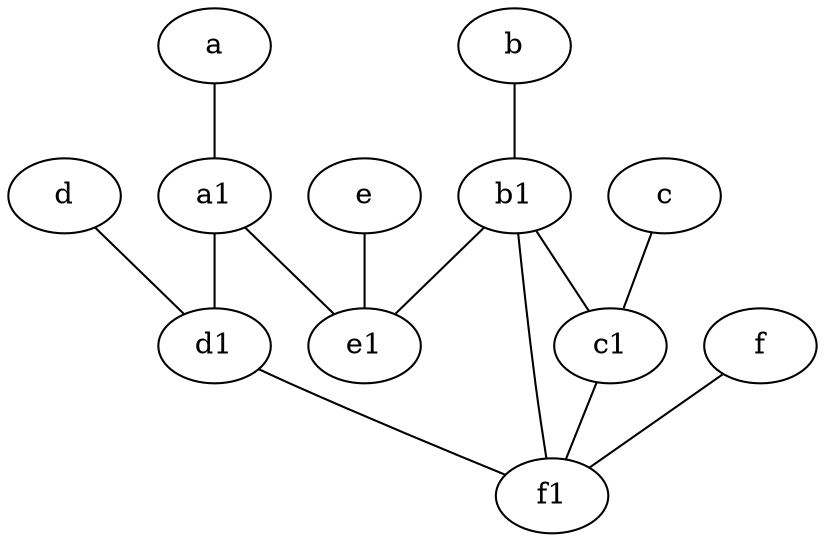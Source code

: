 graph {
	node [labelfontsize=50]
	d1 [labelfontsize=50 pos="3,5!"]
	b [labelfontsize=50 pos="10,4!"]
	f [labelfontsize=50 pos="3,9!"]
	e [labelfontsize=50 pos="7,9!"]
	c [labelfontsize=50 pos="4.5,2!"]
	e1 [labelfontsize=50 pos="7,7!"]
	a1 [labelfontsize=50 pos="8,3!"]
	a [labelfontsize=50 pos="8,2!"]
	f1 [labelfontsize=50 pos="3,8!"]
	b1 [labelfontsize=50 pos="9,4!"]
	d [labelfontsize=50 pos="2,5!"]
	c1 [labelfontsize=50 pos="4.5,3!"]
	d1 -- f1
	c -- c1
	c1 -- f1
	a1 -- d1
	b1 -- c1
	d -- d1
	b -- b1
	b1 -- e1
	f -- f1
	b1 -- f1
	e -- e1
	a1 -- e1
	a -- a1
}
